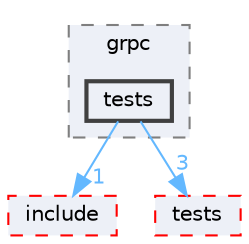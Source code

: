 digraph "flatbuffers/grpc/tests"
{
 // LATEX_PDF_SIZE
  bgcolor="transparent";
  edge [fontname=Helvetica,fontsize=10,labelfontname=Helvetica,labelfontsize=10];
  node [fontname=Helvetica,fontsize=10,shape=box,height=0.2,width=0.4];
  compound=true
  subgraph clusterdir_7d6635abb941be91148a958731d6b65a {
    graph [ bgcolor="#edf0f7", pencolor="grey50", label="grpc", fontname=Helvetica,fontsize=10 style="filled,dashed", URL="dir_7d6635abb941be91148a958731d6b65a.html",tooltip=""]
  dir_6c7d1dba22456d32768006f0c40693e5 [label="tests", fillcolor="#edf0f7", color="grey25", style="filled,bold", URL="dir_6c7d1dba22456d32768006f0c40693e5.html",tooltip=""];
  }
  dir_1070400e4fc31576c7133789377210a4 [label="include", fillcolor="#edf0f7", color="red", style="filled,dashed", URL="dir_1070400e4fc31576c7133789377210a4.html",tooltip=""];
  dir_8a29680ac58f070fa77498b7cfb0e5d9 [label="tests", fillcolor="#edf0f7", color="red", style="filled,dashed", URL="dir_8a29680ac58f070fa77498b7cfb0e5d9.html",tooltip=""];
  dir_6c7d1dba22456d32768006f0c40693e5->dir_1070400e4fc31576c7133789377210a4 [headlabel="1", labeldistance=1.5 headhref="dir_000209_000117.html" href="dir_000209_000117.html" color="steelblue1" fontcolor="steelblue1"];
  dir_6c7d1dba22456d32768006f0c40693e5->dir_8a29680ac58f070fa77498b7cfb0e5d9 [headlabel="3", labeldistance=1.5 headhref="dir_000209_000210.html" href="dir_000209_000210.html" color="steelblue1" fontcolor="steelblue1"];
}

